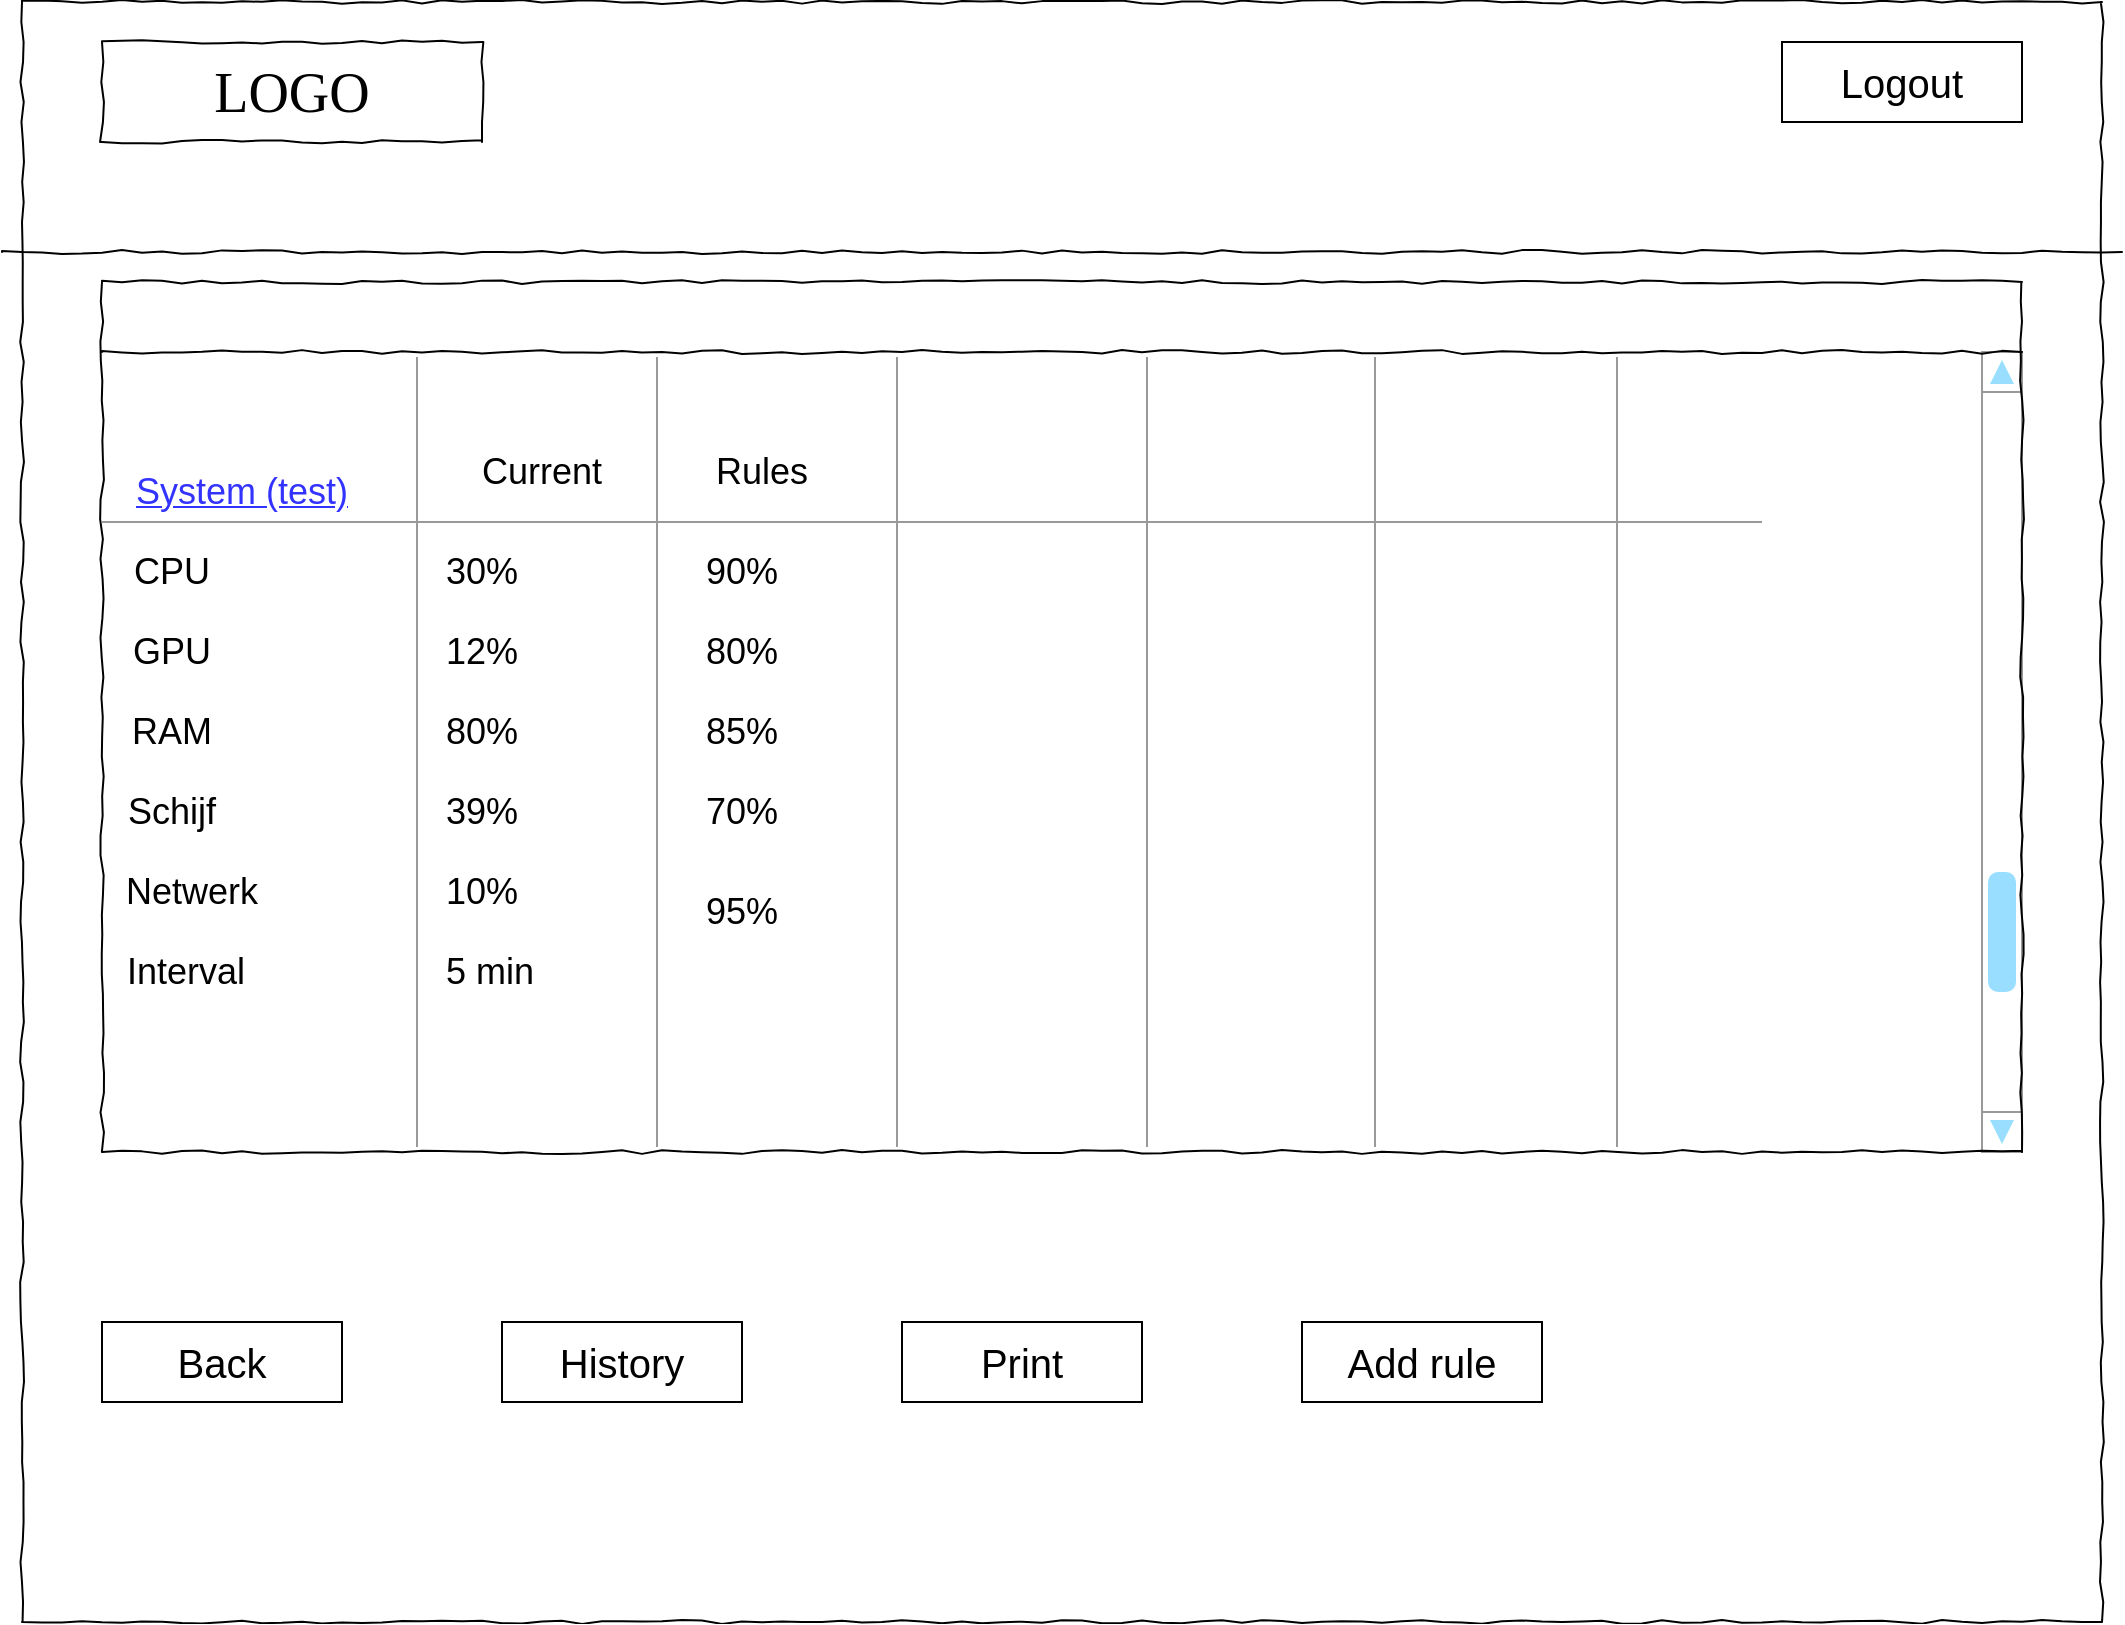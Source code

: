 <mxfile version="16.6.7" type="device"><diagram name="Page-1" id="03018318-947c-dd8e-b7a3-06fadd420f32"><mxGraphModel dx="1483" dy="741" grid="1" gridSize="10" guides="1" tooltips="1" connect="1" arrows="1" fold="1" page="1" pageScale="1" pageWidth="1100" pageHeight="850" background="none" math="0" shadow="0"><root><mxCell id="0"/><mxCell id="1" parent="0"/><mxCell id="677b7b8949515195-1" value="" style="whiteSpace=wrap;html=1;rounded=0;shadow=0;labelBackgroundColor=none;strokeColor=#000000;strokeWidth=1;fillColor=none;fontFamily=Verdana;fontSize=12;fontColor=#000000;align=center;comic=1;" parent="1" vertex="1"><mxGeometry x="40" y="20" width="1040" height="810" as="geometry"/></mxCell><mxCell id="677b7b8949515195-2" value="LOGO" style="whiteSpace=wrap;html=1;rounded=0;shadow=0;labelBackgroundColor=none;strokeWidth=1;fontFamily=Verdana;fontSize=28;align=center;comic=1;" parent="1" vertex="1"><mxGeometry x="80" y="40" width="190" height="50" as="geometry"/></mxCell><mxCell id="677b7b8949515195-9" value="" style="line;strokeWidth=1;html=1;rounded=0;shadow=0;labelBackgroundColor=none;fillColor=none;fontFamily=Verdana;fontSize=14;fontColor=#000000;align=center;comic=1;" parent="1" vertex="1"><mxGeometry x="30" y="140" width="1060" height="10" as="geometry"/></mxCell><mxCell id="LrE1VWyVyvVlXDW-NSZV-58" value="" style="rounded=0;whiteSpace=wrap;html=1;fontSize=20;" parent="1" vertex="1"><mxGeometry x="280" y="680" width="120" height="40" as="geometry"/></mxCell><mxCell id="LrE1VWyVyvVlXDW-NSZV-59" value="History" style="text;html=1;strokeColor=none;fillColor=none;align=center;verticalAlign=middle;whiteSpace=wrap;rounded=0;fontSize=20;" parent="1" vertex="1"><mxGeometry x="285" y="685" width="110" height="30" as="geometry"/></mxCell><mxCell id="LrE1VWyVyvVlXDW-NSZV-61" value="" style="rounded=0;whiteSpace=wrap;html=1;fontSize=20;" parent="1" vertex="1"><mxGeometry x="680" y="680" width="120" height="40" as="geometry"/></mxCell><mxCell id="LrE1VWyVyvVlXDW-NSZV-64" value="" style="rounded=0;whiteSpace=wrap;html=1;fontSize=20;" parent="1" vertex="1"><mxGeometry x="920" y="40" width="120" height="40" as="geometry"/></mxCell><mxCell id="LrE1VWyVyvVlXDW-NSZV-65" value="Logout" style="text;html=1;strokeColor=none;fillColor=none;align=center;verticalAlign=middle;whiteSpace=wrap;rounded=0;fontSize=20;" parent="1" vertex="1"><mxGeometry x="925" y="45" width="110" height="30" as="geometry"/></mxCell><mxCell id="LrE1VWyVyvVlXDW-NSZV-70" value="" style="rounded=0;whiteSpace=wrap;html=1;fontSize=20;" parent="1" vertex="1"><mxGeometry x="480" y="680" width="120" height="40" as="geometry"/></mxCell><mxCell id="LrE1VWyVyvVlXDW-NSZV-73" value="" style="verticalLabelPosition=bottom;shadow=0;dashed=0;align=center;html=1;verticalAlign=top;strokeWidth=1;shape=mxgraph.mockup.navigation.scrollBar;strokeColor=#999999;barPos=20;fillColor2=#99ddff;strokeColor2=none;direction=north;fontSize=20;" parent="1" vertex="1"><mxGeometry x="1020" y="195" width="20" height="400" as="geometry"/></mxCell><mxCell id="LrE1VWyVyvVlXDW-NSZV-74" value="Print" style="text;html=1;strokeColor=none;fillColor=none;align=center;verticalAlign=middle;whiteSpace=wrap;rounded=0;fontSize=20;" parent="1" vertex="1"><mxGeometry x="485" y="685" width="110" height="30" as="geometry"/></mxCell><mxCell id="LrE1VWyVyvVlXDW-NSZV-75" value="Add rule" style="text;html=1;strokeColor=none;fillColor=none;align=center;verticalAlign=middle;whiteSpace=wrap;rounded=0;fontSize=20;" parent="1" vertex="1"><mxGeometry x="685" y="685" width="110" height="30" as="geometry"/></mxCell><mxCell id="uaR5ViGPI4dhDherlJG1-2" value="" style="whiteSpace=wrap;html=1;rounded=0;shadow=0;labelBackgroundColor=none;strokeColor=#000000;strokeWidth=1;fillColor=none;fontFamily=Verdana;fontSize=12;fontColor=#000000;align=center;comic=1;" parent="1" vertex="1"><mxGeometry x="80" y="160" width="960" height="435" as="geometry"/></mxCell><mxCell id="uaR5ViGPI4dhDherlJG1-3" value="&lt;font style=&quot;font-size: 18px&quot;&gt;CPU&lt;/font&gt;" style="text;html=1;strokeColor=none;fillColor=none;align=center;verticalAlign=middle;whiteSpace=wrap;rounded=0;" parent="1" vertex="1"><mxGeometry x="85" y="290" width="60" height="30" as="geometry"/></mxCell><mxCell id="uaR5ViGPI4dhDherlJG1-4" value="&lt;font style=&quot;font-size: 18px&quot;&gt;Rules&lt;/font&gt;" style="text;html=1;strokeColor=none;fillColor=none;align=center;verticalAlign=middle;whiteSpace=wrap;rounded=0;" parent="1" vertex="1"><mxGeometry x="380" y="240" width="60" height="30" as="geometry"/></mxCell><mxCell id="uaR5ViGPI4dhDherlJG1-5" value="&lt;font style=&quot;font-size: 18px&quot;&gt;RAM&lt;/font&gt;" style="text;html=1;strokeColor=none;fillColor=none;align=center;verticalAlign=middle;whiteSpace=wrap;rounded=0;" parent="1" vertex="1"><mxGeometry x="85" y="370" width="60" height="30" as="geometry"/></mxCell><mxCell id="uaR5ViGPI4dhDherlJG1-6" value="&lt;font style=&quot;font-size: 18px&quot;&gt;Schijf&lt;/font&gt;" style="text;html=1;strokeColor=none;fillColor=none;align=center;verticalAlign=middle;whiteSpace=wrap;rounded=0;" parent="1" vertex="1"><mxGeometry x="85" y="410" width="60" height="30" as="geometry"/></mxCell><mxCell id="uaR5ViGPI4dhDherlJG1-7" value="&lt;font style=&quot;font-size: 18px&quot;&gt;Netwerk&lt;/font&gt;" style="text;html=1;strokeColor=none;fillColor=none;align=center;verticalAlign=middle;whiteSpace=wrap;rounded=0;" parent="1" vertex="1"><mxGeometry x="95" y="450" width="60" height="30" as="geometry"/></mxCell><mxCell id="uaR5ViGPI4dhDherlJG1-8" value="" style="line;strokeWidth=1;html=1;rounded=0;shadow=0;labelBackgroundColor=none;fillColor=none;fontFamily=Verdana;fontSize=14;fontColor=#000000;align=center;comic=1;" parent="1" vertex="1"><mxGeometry x="80" y="190" width="960" height="10" as="geometry"/></mxCell><mxCell id="uaR5ViGPI4dhDherlJG1-11" value="&lt;font style=&quot;font-size: 18px&quot; color=&quot;#3333ff&quot;&gt;&lt;u&gt;System (test)&lt;/u&gt;&lt;/font&gt;" style="text;html=1;strokeColor=none;fillColor=none;align=center;verticalAlign=middle;whiteSpace=wrap;rounded=0;" parent="1" vertex="1"><mxGeometry x="85" y="250" width="130" height="30" as="geometry"/></mxCell><mxCell id="uaR5ViGPI4dhDherlJG1-15" value="" style="verticalLabelPosition=bottom;shadow=0;dashed=0;align=center;html=1;verticalAlign=top;strokeWidth=1;shape=mxgraph.mockup.markup.line;strokeColor=#999999;fontSize=18;" parent="1" vertex="1"><mxGeometry x="80" y="270" width="830" height="20" as="geometry"/></mxCell><mxCell id="uaR5ViGPI4dhDherlJG1-16" value="&lt;span style=&quot;font-size: 18px&quot;&gt;Interval&lt;/span&gt;" style="text;html=1;strokeColor=none;fillColor=none;align=center;verticalAlign=middle;whiteSpace=wrap;rounded=0;" parent="1" vertex="1"><mxGeometry x="92" y="490" width="60" height="30" as="geometry"/></mxCell><mxCell id="uaR5ViGPI4dhDherlJG1-20" value="" style="verticalLabelPosition=bottom;shadow=0;dashed=0;align=center;html=1;verticalAlign=top;strokeWidth=1;shape=mxgraph.mockup.markup.line;strokeColor=#999999;fontSize=18;rotation=-270;" parent="1" vertex="1"><mxGeometry x="160" y="385" width="395" height="20" as="geometry"/></mxCell><mxCell id="uaR5ViGPI4dhDherlJG1-21" value="" style="verticalLabelPosition=bottom;shadow=0;dashed=0;align=center;html=1;verticalAlign=top;strokeWidth=1;shape=mxgraph.mockup.markup.line;strokeColor=#999999;fontSize=18;rotation=-270;" parent="1" vertex="1"><mxGeometry x="280" y="385" width="395" height="20" as="geometry"/></mxCell><mxCell id="uaR5ViGPI4dhDherlJG1-22" value="" style="verticalLabelPosition=bottom;shadow=0;dashed=0;align=center;html=1;verticalAlign=top;strokeWidth=1;shape=mxgraph.mockup.markup.line;strokeColor=#999999;fontSize=18;rotation=-270;" parent="1" vertex="1"><mxGeometry x="405" y="385" width="395" height="20" as="geometry"/></mxCell><mxCell id="uaR5ViGPI4dhDherlJG1-23" value="" style="verticalLabelPosition=bottom;shadow=0;dashed=0;align=center;html=1;verticalAlign=top;strokeWidth=1;shape=mxgraph.mockup.markup.line;strokeColor=#999999;fontSize=18;rotation=-270;" parent="1" vertex="1"><mxGeometry x="519" y="385" width="395" height="20" as="geometry"/></mxCell><mxCell id="uaR5ViGPI4dhDherlJG1-24" value="" style="verticalLabelPosition=bottom;shadow=0;dashed=0;align=center;html=1;verticalAlign=top;strokeWidth=1;shape=mxgraph.mockup.markup.line;strokeColor=#999999;fontSize=18;rotation=-270;" parent="1" vertex="1"><mxGeometry x="640" y="385" width="395" height="20" as="geometry"/></mxCell><mxCell id="uaR5ViGPI4dhDherlJG1-26" value="" style="verticalLabelPosition=bottom;shadow=0;dashed=0;align=center;html=1;verticalAlign=top;strokeWidth=1;shape=mxgraph.mockup.markup.line;strokeColor=#999999;fontSize=18;rotation=-270;" parent="1" vertex="1"><mxGeometry x="40" y="385" width="395" height="20" as="geometry"/></mxCell><mxCell id="apVFfcV-DSuwAvNC8jB1-2" value="&lt;font style=&quot;font-size: 18px&quot;&gt;30%&lt;/font&gt;" style="text;html=1;strokeColor=none;fillColor=none;align=center;verticalAlign=middle;whiteSpace=wrap;rounded=0;" parent="1" vertex="1"><mxGeometry x="240" y="290" width="60" height="30" as="geometry"/></mxCell><mxCell id="apVFfcV-DSuwAvNC8jB1-3" value="&lt;font style=&quot;font-size: 18px&quot;&gt;12%&lt;/font&gt;" style="text;html=1;strokeColor=none;fillColor=none;align=center;verticalAlign=middle;whiteSpace=wrap;rounded=0;" parent="1" vertex="1"><mxGeometry x="240" y="330" width="60" height="30" as="geometry"/></mxCell><mxCell id="apVFfcV-DSuwAvNC8jB1-4" value="&lt;font style=&quot;font-size: 18px&quot;&gt;80%&lt;/font&gt;" style="text;html=1;strokeColor=none;fillColor=none;align=center;verticalAlign=middle;whiteSpace=wrap;rounded=0;" parent="1" vertex="1"><mxGeometry x="240" y="370" width="60" height="30" as="geometry"/></mxCell><mxCell id="apVFfcV-DSuwAvNC8jB1-5" value="&lt;font style=&quot;font-size: 18px&quot;&gt;39%&lt;/font&gt;" style="text;html=1;strokeColor=none;fillColor=none;align=center;verticalAlign=middle;whiteSpace=wrap;rounded=0;" parent="1" vertex="1"><mxGeometry x="240" y="410" width="60" height="30" as="geometry"/></mxCell><mxCell id="apVFfcV-DSuwAvNC8jB1-6" value="&lt;font style=&quot;font-size: 18px&quot;&gt;10%&lt;/font&gt;" style="text;html=1;strokeColor=none;fillColor=none;align=center;verticalAlign=middle;whiteSpace=wrap;rounded=0;" parent="1" vertex="1"><mxGeometry x="240" y="450" width="60" height="30" as="geometry"/></mxCell><mxCell id="apVFfcV-DSuwAvNC8jB1-7" value="&lt;font style=&quot;font-size: 18px&quot;&gt;5 min&lt;/font&gt;" style="text;html=1;strokeColor=none;fillColor=none;align=center;verticalAlign=middle;whiteSpace=wrap;rounded=0;" parent="1" vertex="1"><mxGeometry x="244" y="490" width="60" height="30" as="geometry"/></mxCell><mxCell id="apVFfcV-DSuwAvNC8jB1-10" value="&lt;font style=&quot;font-size: 18px&quot;&gt;90%&lt;/font&gt;" style="text;html=1;strokeColor=none;fillColor=none;align=center;verticalAlign=middle;whiteSpace=wrap;rounded=0;" parent="1" vertex="1"><mxGeometry x="370" y="290" width="60" height="30" as="geometry"/></mxCell><mxCell id="apVFfcV-DSuwAvNC8jB1-16" value="&lt;font style=&quot;font-size: 18px&quot;&gt;80%&lt;/font&gt;" style="text;html=1;strokeColor=none;fillColor=none;align=center;verticalAlign=middle;whiteSpace=wrap;rounded=0;" parent="1" vertex="1"><mxGeometry x="370" y="330" width="60" height="30" as="geometry"/></mxCell><mxCell id="apVFfcV-DSuwAvNC8jB1-17" value="&lt;font style=&quot;font-size: 18px&quot;&gt;85%&lt;/font&gt;" style="text;html=1;strokeColor=none;fillColor=none;align=center;verticalAlign=middle;whiteSpace=wrap;rounded=0;" parent="1" vertex="1"><mxGeometry x="370" y="370" width="60" height="30" as="geometry"/></mxCell><mxCell id="apVFfcV-DSuwAvNC8jB1-18" value="&lt;font style=&quot;font-size: 18px&quot;&gt;70%&lt;/font&gt;" style="text;html=1;strokeColor=none;fillColor=none;align=center;verticalAlign=middle;whiteSpace=wrap;rounded=0;" parent="1" vertex="1"><mxGeometry x="370" y="410" width="60" height="30" as="geometry"/></mxCell><mxCell id="apVFfcV-DSuwAvNC8jB1-20" value="&lt;font style=&quot;font-size: 18px&quot;&gt;95%&lt;/font&gt;" style="text;html=1;strokeColor=none;fillColor=none;align=center;verticalAlign=middle;whiteSpace=wrap;rounded=0;" parent="1" vertex="1"><mxGeometry x="370" y="460" width="60" height="30" as="geometry"/></mxCell><mxCell id="apVFfcV-DSuwAvNC8jB1-23" value="&lt;font style=&quot;font-size: 18px&quot;&gt;GPU&lt;/font&gt;" style="text;html=1;strokeColor=none;fillColor=none;align=center;verticalAlign=middle;whiteSpace=wrap;rounded=0;" parent="1" vertex="1"><mxGeometry x="85" y="330" width="60" height="30" as="geometry"/></mxCell><mxCell id="apVFfcV-DSuwAvNC8jB1-24" value="&lt;font style=&quot;font-size: 18px&quot;&gt;Current&lt;/font&gt;" style="text;html=1;strokeColor=none;fillColor=none;align=center;verticalAlign=middle;whiteSpace=wrap;rounded=0;" parent="1" vertex="1"><mxGeometry x="270" y="240" width="60" height="30" as="geometry"/></mxCell><mxCell id="apVFfcV-DSuwAvNC8jB1-27" value="" style="rounded=0;whiteSpace=wrap;html=1;fontSize=20;" parent="1" vertex="1"><mxGeometry x="80" y="680" width="120" height="40" as="geometry"/></mxCell><mxCell id="apVFfcV-DSuwAvNC8jB1-28" value="Back" style="text;html=1;strokeColor=none;fillColor=none;align=center;verticalAlign=middle;whiteSpace=wrap;rounded=0;fontSize=20;" parent="1" vertex="1"><mxGeometry x="85" y="685" width="110" height="30" as="geometry"/></mxCell></root></mxGraphModel></diagram></mxfile>
